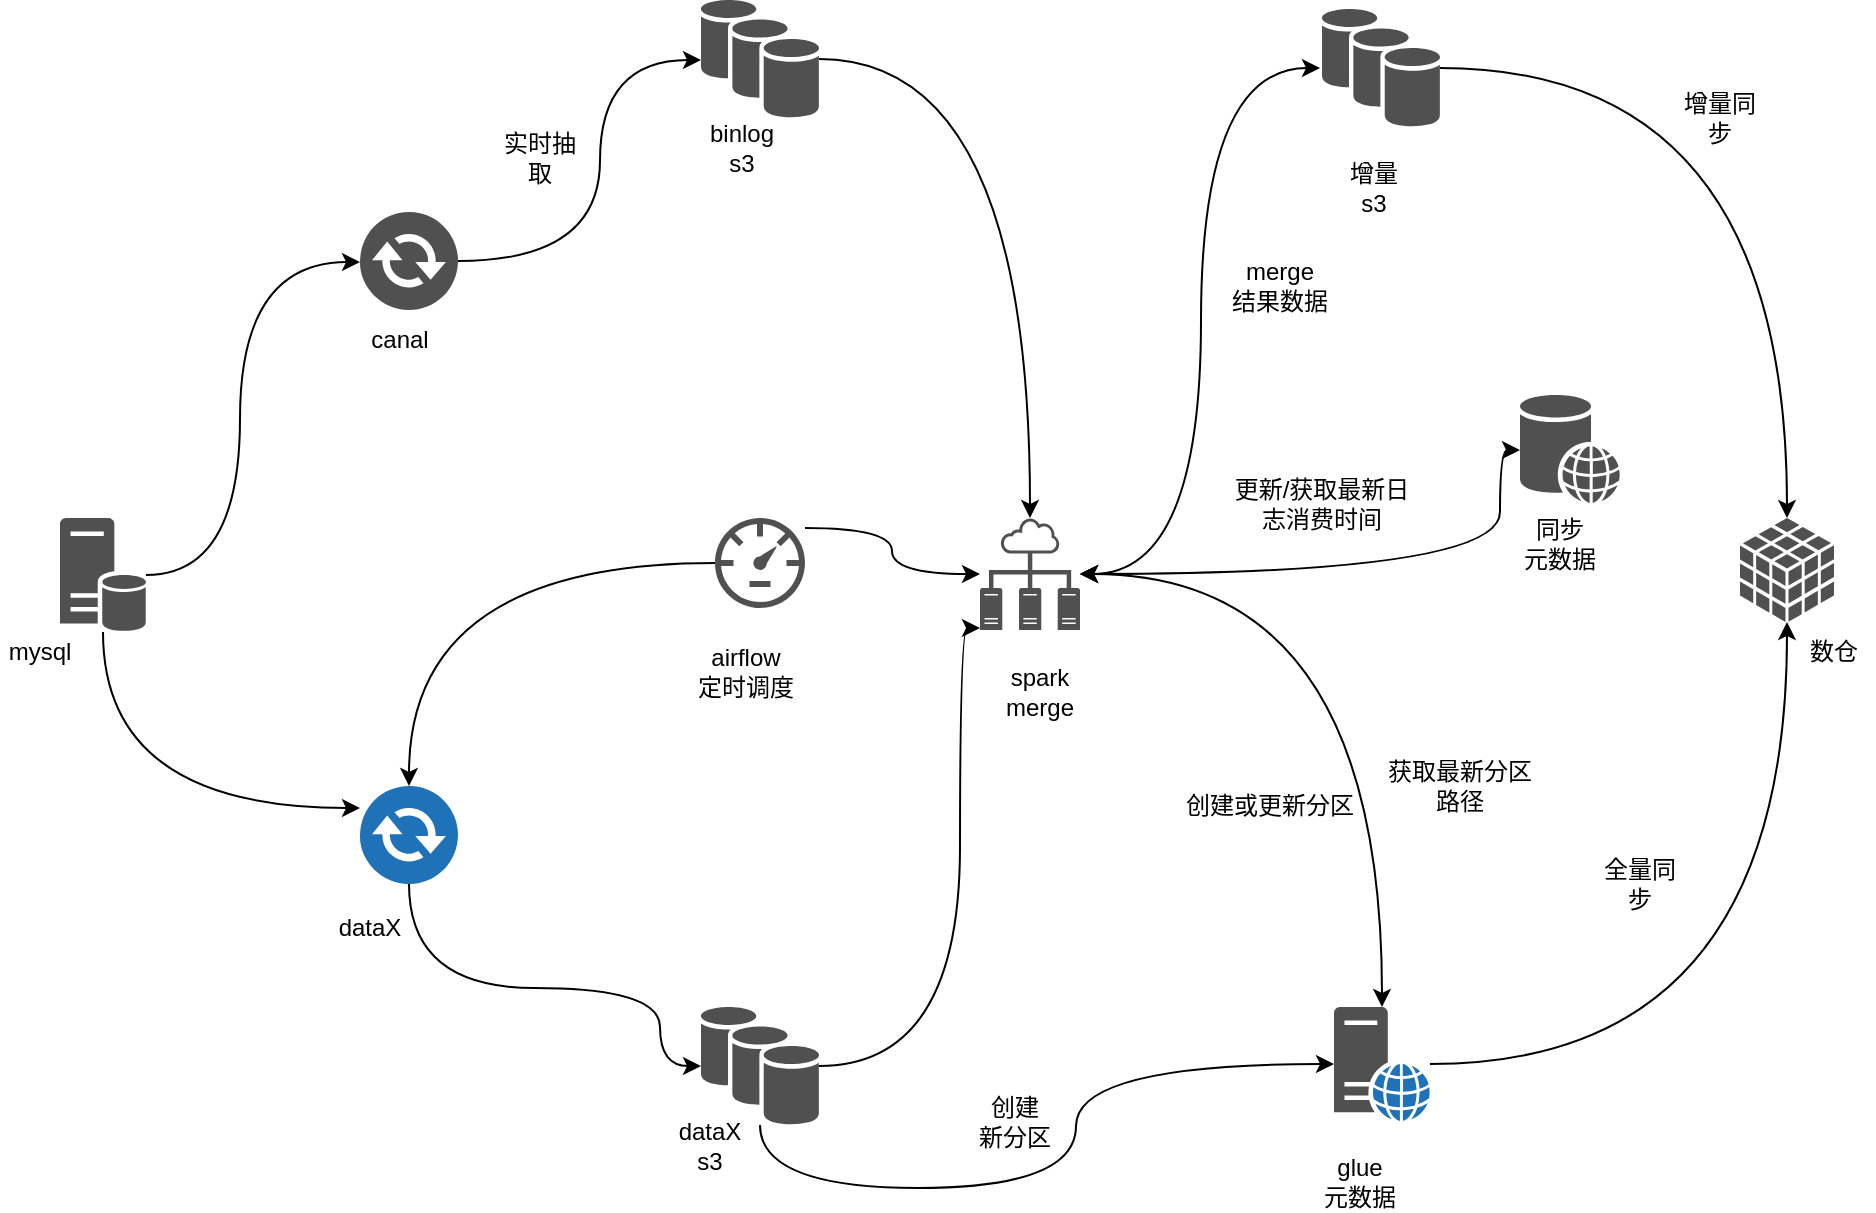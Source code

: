 <mxfile version="11.1.4" type="github"><diagram id="5G3DccSjeHKjEDHqZjOz" name="第 1 页"><mxGraphModel dx="946" dy="664" grid="1" gridSize="10" guides="1" tooltips="1" connect="1" arrows="1" fold="1" page="1" pageScale="1" pageWidth="1169" pageHeight="827" math="0" shadow="0"><root><mxCell id="0"/><mxCell id="1" parent="0"/><mxCell id="3kG8ImNUKxXZy9g2lX6r-28" style="edgeStyle=orthogonalEdgeStyle;rounded=0;orthogonalLoop=1;jettySize=auto;html=1;curved=1;" parent="1" source="3kG8ImNUKxXZy9g2lX6r-1" target="3kG8ImNUKxXZy9g2lX6r-14" edge="1"><mxGeometry relative="1" as="geometry"/></mxCell><mxCell id="3kG8ImNUKxXZy9g2lX6r-1" value="" style="shadow=0;dashed=0;html=1;strokeColor=none;fillColor=#505050;labelPosition=center;verticalLabelPosition=bottom;verticalAlign=top;outlineConnect=0;align=center;shape=mxgraph.office.databases.database_availability_group;" parent="1" vertex="1"><mxGeometry x="370.5" y="46" width="59" height="59" as="geometry"/></mxCell><mxCell id="3kG8ImNUKxXZy9g2lX6r-6" style="rounded=0;orthogonalLoop=1;jettySize=auto;html=1;edgeStyle=orthogonalEdgeStyle;curved=1;" parent="1" source="3kG8ImNUKxXZy9g2lX6r-8" target="3kG8ImNUKxXZy9g2lX6r-1" edge="1"><mxGeometry relative="1" as="geometry"><Array as="points"><mxPoint x="320" y="177"/><mxPoint x="320" y="76"/></Array></mxGeometry></mxCell><mxCell id="3kG8ImNUKxXZy9g2lX6r-7" style="edgeStyle=orthogonalEdgeStyle;rounded=0;orthogonalLoop=1;jettySize=auto;html=1;curved=1;" parent="1" source="3kG8ImNUKxXZy9g2lX6r-10" target="3kG8ImNUKxXZy9g2lX6r-4" edge="1"><mxGeometry relative="1" as="geometry"><Array as="points"><mxPoint x="225" y="540"/><mxPoint x="350" y="540"/><mxPoint x="350" y="579"/></Array></mxGeometry></mxCell><mxCell id="3kG8ImNUKxXZy9g2lX6r-2" value="" style="shadow=0;dashed=0;html=1;strokeColor=none;fillColor=#505050;labelPosition=center;verticalLabelPosition=bottom;verticalAlign=top;outlineConnect=0;align=center;shape=mxgraph.office.databases.database_server;" parent="1" vertex="1"><mxGeometry x="50" y="305" width="43" height="57" as="geometry"/></mxCell><mxCell id="3kG8ImNUKxXZy9g2lX6r-3" value="" style="shadow=0;dashed=0;html=1;strokeColor=none;fillColor=#505050;labelPosition=center;verticalLabelPosition=bottom;verticalAlign=top;outlineConnect=0;align=center;shape=mxgraph.office.databases.web_store;" parent="1" vertex="1"><mxGeometry x="780" y="243.5" width="50" height="54" as="geometry"/></mxCell><mxCell id="3kG8ImNUKxXZy9g2lX6r-29" style="edgeStyle=orthogonalEdgeStyle;rounded=0;orthogonalLoop=1;jettySize=auto;html=1;curved=1;" parent="1" source="3kG8ImNUKxXZy9g2lX6r-4" target="3kG8ImNUKxXZy9g2lX6r-14" edge="1"><mxGeometry relative="1" as="geometry"><Array as="points"><mxPoint x="500" y="579"/><mxPoint x="500" y="360"/></Array></mxGeometry></mxCell><mxCell id="3kG8ImNUKxXZy9g2lX6r-31" style="edgeStyle=orthogonalEdgeStyle;rounded=0;orthogonalLoop=1;jettySize=auto;html=1;curved=1;" parent="1" source="3kG8ImNUKxXZy9g2lX6r-4" target="3kG8ImNUKxXZy9g2lX6r-30" edge="1"><mxGeometry relative="1" as="geometry"><Array as="points"><mxPoint x="400" y="640"/><mxPoint x="558" y="640"/><mxPoint x="558" y="578"/></Array></mxGeometry></mxCell><mxCell id="3kG8ImNUKxXZy9g2lX6r-4" value="" style="shadow=0;dashed=0;html=1;strokeColor=none;fillColor=#505050;labelPosition=center;verticalLabelPosition=bottom;verticalAlign=top;outlineConnect=0;align=center;shape=mxgraph.office.databases.database_availability_group;" parent="1" vertex="1"><mxGeometry x="370.5" y="549.5" width="59" height="59" as="geometry"/></mxCell><mxCell id="3kG8ImNUKxXZy9g2lX6r-21" style="edgeStyle=orthogonalEdgeStyle;rounded=0;orthogonalLoop=1;jettySize=auto;html=1;curved=1;" parent="1" source="3kG8ImNUKxXZy9g2lX6r-5" target="3kG8ImNUKxXZy9g2lX6r-10" edge="1"><mxGeometry relative="1" as="geometry"/></mxCell><mxCell id="3kG8ImNUKxXZy9g2lX6r-22" style="edgeStyle=orthogonalEdgeStyle;rounded=0;orthogonalLoop=1;jettySize=auto;html=1;curved=1;" parent="1" source="3kG8ImNUKxXZy9g2lX6r-5" target="3kG8ImNUKxXZy9g2lX6r-14" edge="1"><mxGeometry relative="1" as="geometry"><Array as="points"><mxPoint x="466" y="310"/><mxPoint x="466" y="333"/></Array></mxGeometry></mxCell><mxCell id="3kG8ImNUKxXZy9g2lX6r-5" value="" style="pointerEvents=1;shadow=0;dashed=0;html=1;strokeColor=none;fillColor=#505050;labelPosition=center;verticalLabelPosition=bottom;verticalAlign=top;outlineConnect=0;align=center;shape=mxgraph.office.concepts.bandwidth;" parent="1" vertex="1"><mxGeometry x="377.5" y="305" width="45" height="45" as="geometry"/></mxCell><mxCell id="3kG8ImNUKxXZy9g2lX6r-8" value="" style="pointerEvents=1;shadow=0;dashed=0;html=1;strokeColor=none;fillColor=#505050;labelPosition=center;verticalLabelPosition=bottom;verticalAlign=top;outlineConnect=0;align=center;shape=mxgraph.office.communications.exchange_active_sync;" parent="1" vertex="1"><mxGeometry x="200" y="152" width="49" height="49" as="geometry"/></mxCell><mxCell id="3kG8ImNUKxXZy9g2lX6r-9" style="rounded=0;orthogonalLoop=1;jettySize=auto;html=1;edgeStyle=orthogonalEdgeStyle;curved=1;" parent="1" source="3kG8ImNUKxXZy9g2lX6r-2" target="3kG8ImNUKxXZy9g2lX6r-8" edge="1"><mxGeometry relative="1" as="geometry"><mxPoint x="183" y="339.417" as="sourcePoint"/><mxPoint x="390" y="251.963" as="targetPoint"/><Array as="points"><mxPoint x="140" y="334"/><mxPoint x="140" y="177"/></Array></mxGeometry></mxCell><mxCell id="3kG8ImNUKxXZy9g2lX6r-10" value="" style="pointerEvents=1;shadow=0;dashed=0;html=1;strokeColor=none;fillColor=#505050;labelPosition=center;verticalLabelPosition=bottom;verticalAlign=top;outlineConnect=0;align=center;shape=mxgraph.office.communications.exchange_active_sync;fillColor=#2072B8;" parent="1" vertex="1"><mxGeometry x="200" y="439" width="49" height="49" as="geometry"/></mxCell><mxCell id="3kG8ImNUKxXZy9g2lX6r-11" style="edgeStyle=orthogonalEdgeStyle;rounded=0;orthogonalLoop=1;jettySize=auto;html=1;curved=1;" parent="1" source="3kG8ImNUKxXZy9g2lX6r-2" target="3kG8ImNUKxXZy9g2lX6r-10" edge="1"><mxGeometry relative="1" as="geometry"><mxPoint x="183" y="359.677" as="sourcePoint"/><mxPoint x="384" y="464.165" as="targetPoint"/><Array as="points"><mxPoint x="72" y="450"/></Array></mxGeometry></mxCell><mxCell id="3kG8ImNUKxXZy9g2lX6r-12" value="binlog&lt;br&gt;s3" style="text;html=1;strokeColor=none;fillColor=none;align=center;verticalAlign=middle;whiteSpace=wrap;rounded=0;" parent="1" vertex="1"><mxGeometry x="370.5" y="110" width="40" height="20" as="geometry"/></mxCell><mxCell id="3kG8ImNUKxXZy9g2lX6r-45" style="edgeStyle=orthogonalEdgeStyle;rounded=0;orthogonalLoop=1;jettySize=auto;html=1;entryX=-0.017;entryY=0.5;entryDx=0;entryDy=0;entryPerimeter=0;curved=1;startArrow=classic;startFill=1;" parent="1" source="3kG8ImNUKxXZy9g2lX6r-14" target="3kG8ImNUKxXZy9g2lX6r-43" edge="1"><mxGeometry relative="1" as="geometry"/></mxCell><mxCell id="3kG8ImNUKxXZy9g2lX6r-52" style="edgeStyle=orthogonalEdgeStyle;rounded=0;orthogonalLoop=1;jettySize=auto;html=1;curved=1;startArrow=classic;startFill=1;" parent="1" source="3kG8ImNUKxXZy9g2lX6r-14" target="3kG8ImNUKxXZy9g2lX6r-30" edge="1"><mxGeometry relative="1" as="geometry"/></mxCell><mxCell id="3kG8ImNUKxXZy9g2lX6r-55" style="edgeStyle=orthogonalEdgeStyle;curved=1;rounded=0;orthogonalLoop=1;jettySize=auto;html=1;startArrow=classic;startFill=1;" parent="1" source="3kG8ImNUKxXZy9g2lX6r-14" target="3kG8ImNUKxXZy9g2lX6r-3" edge="1"><mxGeometry relative="1" as="geometry"><Array as="points"><mxPoint x="770" y="333"/><mxPoint x="770" y="271"/></Array></mxGeometry></mxCell><mxCell id="3kG8ImNUKxXZy9g2lX6r-14" value="" style="pointerEvents=1;shadow=0;dashed=0;html=1;strokeColor=none;fillColor=#505050;labelPosition=center;verticalLabelPosition=bottom;verticalAlign=top;outlineConnect=0;align=center;shape=mxgraph.office.concepts.technical_diagram;" parent="1" vertex="1"><mxGeometry x="510" y="305" width="50" height="56" as="geometry"/></mxCell><mxCell id="3kG8ImNUKxXZy9g2lX6r-15" value="airflow&lt;br&gt;定时调度" style="text;html=1;strokeColor=none;fillColor=none;align=center;verticalAlign=middle;whiteSpace=wrap;rounded=0;" parent="1" vertex="1"><mxGeometry x="353" y="372" width="80" height="20" as="geometry"/></mxCell><mxCell id="3kG8ImNUKxXZy9g2lX6r-16" value="" style="shadow=0;dashed=0;html=1;strokeColor=none;fillColor=#505050;labelPosition=center;verticalLabelPosition=bottom;verticalAlign=top;outlineConnect=0;align=center;shape=mxgraph.office.databases.database_cube;" parent="1" vertex="1"><mxGeometry x="890" y="305" width="47" height="52" as="geometry"/></mxCell><mxCell id="3kG8ImNUKxXZy9g2lX6r-17" value="mysql" style="text;html=1;strokeColor=none;fillColor=none;align=center;verticalAlign=middle;whiteSpace=wrap;rounded=0;" parent="1" vertex="1"><mxGeometry x="20" y="362" width="40" height="20" as="geometry"/></mxCell><mxCell id="3kG8ImNUKxXZy9g2lX6r-18" value="数仓" style="text;html=1;strokeColor=none;fillColor=none;align=center;verticalAlign=middle;whiteSpace=wrap;rounded=0;" parent="1" vertex="1"><mxGeometry x="917" y="362" width="40" height="20" as="geometry"/></mxCell><mxCell id="3kG8ImNUKxXZy9g2lX6r-23" value="spark&lt;br&gt;merge" style="text;html=1;strokeColor=none;fillColor=none;align=center;verticalAlign=middle;whiteSpace=wrap;rounded=0;" parent="1" vertex="1"><mxGeometry x="520" y="382" width="40" height="20" as="geometry"/></mxCell><mxCell id="3kG8ImNUKxXZy9g2lX6r-26" value="glue&lt;br&gt;元数据" style="text;html=1;strokeColor=none;fillColor=none;align=center;verticalAlign=middle;whiteSpace=wrap;rounded=0;" parent="1" vertex="1"><mxGeometry x="660" y="627" width="80" height="20" as="geometry"/></mxCell><mxCell id="3kG8ImNUKxXZy9g2lX6r-27" value="同步&lt;br&gt;元数据" style="text;html=1;strokeColor=none;fillColor=none;align=center;verticalAlign=middle;whiteSpace=wrap;rounded=0;" parent="1" vertex="1"><mxGeometry x="770" y="307.5" width="60" height="20" as="geometry"/></mxCell><mxCell id="3kG8ImNUKxXZy9g2lX6r-41" style="edgeStyle=orthogonalEdgeStyle;rounded=0;orthogonalLoop=1;jettySize=auto;html=1;curved=1;" parent="1" source="3kG8ImNUKxXZy9g2lX6r-30" target="3kG8ImNUKxXZy9g2lX6r-16" edge="1"><mxGeometry relative="1" as="geometry"/></mxCell><mxCell id="3kG8ImNUKxXZy9g2lX6r-30" value="" style="pointerEvents=1;shadow=0;dashed=0;html=1;strokeColor=none;fillColor=#505050;labelPosition=center;verticalLabelPosition=bottom;verticalAlign=top;outlineConnect=0;align=center;shape=mxgraph.office.servers.web_server_blue;" parent="1" vertex="1"><mxGeometry x="687" y="549.5" width="48" height="57" as="geometry"/></mxCell><mxCell id="3kG8ImNUKxXZy9g2lX6r-33" value="canal" style="text;html=1;strokeColor=none;fillColor=none;align=center;verticalAlign=middle;whiteSpace=wrap;rounded=0;" parent="1" vertex="1"><mxGeometry x="200" y="206" width="40" height="20" as="geometry"/></mxCell><mxCell id="3kG8ImNUKxXZy9g2lX6r-35" value="dataX" style="text;html=1;strokeColor=none;fillColor=none;align=center;verticalAlign=middle;whiteSpace=wrap;rounded=0;" parent="1" vertex="1"><mxGeometry x="184.5" y="500" width="40" height="20" as="geometry"/></mxCell><mxCell id="3kG8ImNUKxXZy9g2lX6r-37" value="更新/获取最新日志消费时间" style="text;html=1;strokeColor=none;fillColor=none;align=center;verticalAlign=middle;whiteSpace=wrap;rounded=0;" parent="1" vertex="1"><mxGeometry x="631" y="288" width="100" height="20" as="geometry"/></mxCell><mxCell id="3kG8ImNUKxXZy9g2lX6r-38" style="edgeStyle=none;rounded=0;orthogonalLoop=1;jettySize=auto;html=1;exitX=0.5;exitY=0;exitDx=0;exitDy=0;" parent="1" source="3kG8ImNUKxXZy9g2lX6r-37" target="3kG8ImNUKxXZy9g2lX6r-37" edge="1"><mxGeometry relative="1" as="geometry"/></mxCell><mxCell id="3kG8ImNUKxXZy9g2lX6r-42" value="全量同步" style="text;html=1;strokeColor=none;fillColor=none;align=center;verticalAlign=middle;whiteSpace=wrap;rounded=0;" parent="1" vertex="1"><mxGeometry x="820" y="478" width="40" height="20" as="geometry"/></mxCell><mxCell id="3kG8ImNUKxXZy9g2lX6r-47" style="edgeStyle=orthogonalEdgeStyle;rounded=0;orthogonalLoop=1;jettySize=auto;html=1;curved=1;" parent="1" source="3kG8ImNUKxXZy9g2lX6r-43" target="3kG8ImNUKxXZy9g2lX6r-16" edge="1"><mxGeometry relative="1" as="geometry"/></mxCell><mxCell id="3kG8ImNUKxXZy9g2lX6r-43" value="" style="shadow=0;dashed=0;html=1;strokeColor=none;fillColor=#505050;labelPosition=center;verticalLabelPosition=bottom;verticalAlign=top;outlineConnect=0;align=center;shape=mxgraph.office.databases.database_availability_group;" parent="1" vertex="1"><mxGeometry x="681" y="50.5" width="59" height="59" as="geometry"/></mxCell><mxCell id="3kG8ImNUKxXZy9g2lX6r-44" value="增量&lt;br&gt;s3" style="text;html=1;strokeColor=none;fillColor=none;align=center;verticalAlign=middle;whiteSpace=wrap;rounded=0;" parent="1" vertex="1"><mxGeometry x="687" y="130" width="40" height="20" as="geometry"/></mxCell><mxCell id="3kG8ImNUKxXZy9g2lX6r-46" value="merge&lt;br&gt;结果数据" style="text;html=1;strokeColor=none;fillColor=none;align=center;verticalAlign=middle;whiteSpace=wrap;rounded=0;" parent="1" vertex="1"><mxGeometry x="620" y="179" width="80" height="20" as="geometry"/></mxCell><mxCell id="3kG8ImNUKxXZy9g2lX6r-51" value="dataX&lt;br&gt;s3" style="text;html=1;strokeColor=none;fillColor=none;align=center;verticalAlign=middle;whiteSpace=wrap;rounded=0;" parent="1" vertex="1"><mxGeometry x="355" y="608.5" width="40" height="20" as="geometry"/></mxCell><mxCell id="3kG8ImNUKxXZy9g2lX6r-53" value="创建或更新分区" style="text;html=1;strokeColor=none;fillColor=none;align=center;verticalAlign=middle;whiteSpace=wrap;rounded=0;" parent="1" vertex="1"><mxGeometry x="610" y="439" width="90" height="20" as="geometry"/></mxCell><mxCell id="3kG8ImNUKxXZy9g2lX6r-54" value="创建&lt;br&gt;新分区" style="text;html=1;strokeColor=none;fillColor=none;align=center;verticalAlign=middle;whiteSpace=wrap;rounded=0;" parent="1" vertex="1"><mxGeometry x="495" y="596.5" width="65" height="20" as="geometry"/></mxCell><mxCell id="olQt4ZBJ-NEmntnp_ytM-1" value="获取最新分区路径" style="text;html=1;strokeColor=none;fillColor=none;align=center;verticalAlign=middle;whiteSpace=wrap;rounded=0;" vertex="1" parent="1"><mxGeometry x="710" y="429" width="80" height="20" as="geometry"/></mxCell><mxCell id="olQt4ZBJ-NEmntnp_ytM-6" value="增量同步" style="text;html=1;strokeColor=none;fillColor=none;align=center;verticalAlign=middle;whiteSpace=wrap;rounded=0;" vertex="1" parent="1"><mxGeometry x="860" y="95" width="40" height="20" as="geometry"/></mxCell><mxCell id="olQt4ZBJ-NEmntnp_ytM-7" value="实时抽取" style="text;html=1;strokeColor=none;fillColor=none;align=center;verticalAlign=middle;whiteSpace=wrap;rounded=0;" vertex="1" parent="1"><mxGeometry x="270" y="115" width="40" height="20" as="geometry"/></mxCell></root></mxGraphModel></diagram></mxfile>